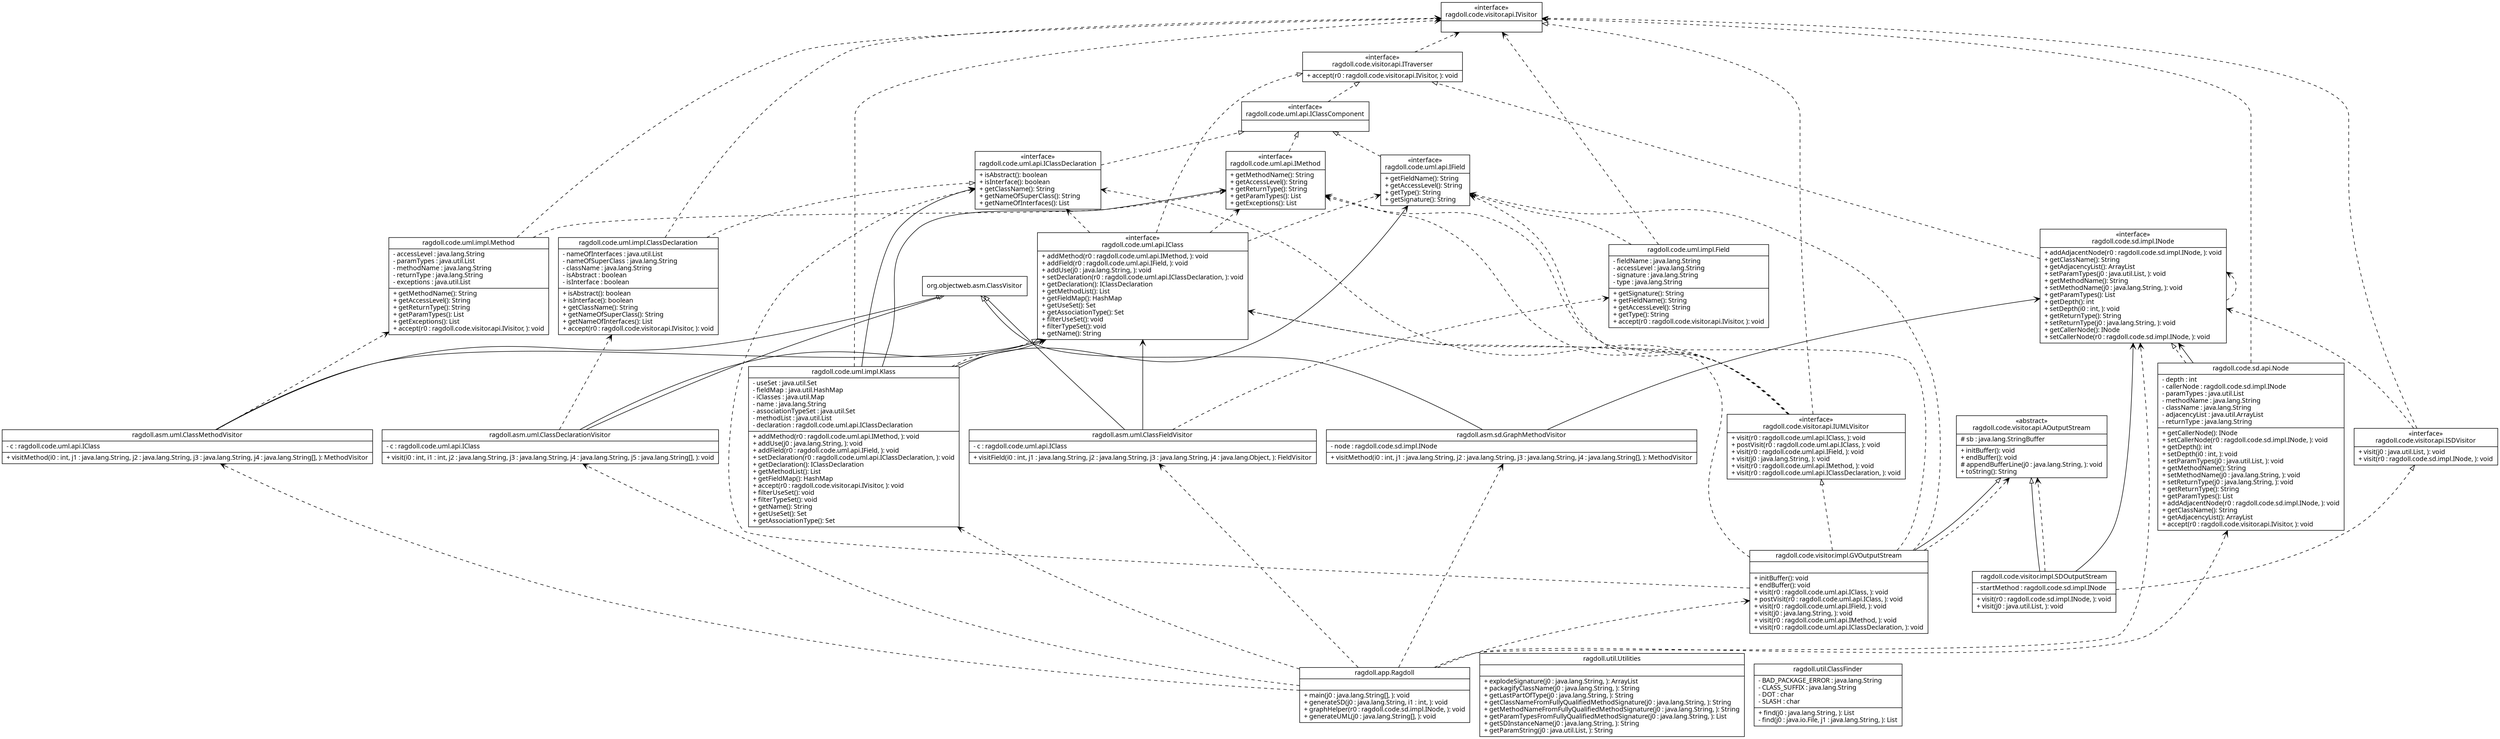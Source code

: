 digraph G {
rankdir=BT;
fontname = "Times New Roman"
fontsize = 12
node [
fontname = "Times New Roman"
fontsize = 12
shape = "record"
]
"ragdoll.code.visitor.api.ISDVisitor" [
label = "{«interface»\nragdoll.code.visitor.api.ISDVisitor|+ visit(j0 : java.util.List, ): void\l+ visit(r0 : ragdoll.code.sd.impl.INode, ): void\l}"
]
edge [
style = "dashed"
arrowhead = "empty"
]
"ragdoll.code.visitor.api.ISDVisitor" -> "ragdoll.code.visitor.api.IVisitor"
edge [
style = "solid"
arrowhead = "empty"
]
edge [
style = "dashed"
arrowhead = "vee"
]
"ragdoll.code.visitor.api.ISDVisitor" -> "ragdoll.code.sd.impl.INode"
edge [
style = "solid"
arrowhead = "vee"
]
"ragdoll.code.uml.api.IClassComponent" [
label = "{«interface»\nragdoll.code.uml.api.IClassComponent|}"
]
edge [
style = "dashed"
arrowhead = "empty"
]
"ragdoll.code.uml.api.IClassComponent" -> "ragdoll.code.visitor.api.ITraverser"
edge [
style = "solid"
arrowhead = "empty"
]
edge [
style = "dashed"
arrowhead = "vee"
]
edge [
style = "solid"
arrowhead = "vee"
]
"ragdoll.app.Ragdoll" [
label = "{ragdoll.app.Ragdoll||+ main(j0 : java.lang.String[], ): void\l+ generateSD(j0 : java.lang.String, i1 : int, ): void\l+ graphHelper(r0 : ragdoll.code.sd.impl.INode, ): void\l+ generateUML(j0 : java.lang.String[], ): void\l}"
]
edge [
style = "dashed"
arrowhead = "empty"
]
edge [
style = "solid"
arrowhead = "empty"
]
edge [
style = "dashed"
arrowhead = "vee"
]
"ragdoll.app.Ragdoll" -> "ragdoll.code.sd.impl.INode"
"ragdoll.app.Ragdoll" -> "ragdoll.code.uml.impl.Klass"
"ragdoll.app.Ragdoll" -> "ragdoll.asm.sd.GraphMethodVisitor"
"ragdoll.app.Ragdoll" -> "ragdoll.asm.uml.ClassFieldVisitor"
"ragdoll.app.Ragdoll" -> "ragdoll.asm.uml.ClassMethodVisitor"
"ragdoll.app.Ragdoll" -> "ragdoll.code.visitor.impl.GVOutputStream"
"ragdoll.app.Ragdoll" -> "ragdoll.code.sd.api.Node"
"ragdoll.app.Ragdoll" -> "ragdoll.asm.uml.ClassDeclarationVisitor"
edge [
style = "solid"
arrowhead = "vee"
]
"ragdoll.code.visitor.api.IVisitor" [
label = "{«interface»\nragdoll.code.visitor.api.IVisitor|}"
]
edge [
style = "dashed"
arrowhead = "empty"
]
edge [
style = "solid"
arrowhead = "empty"
]
edge [
style = "dashed"
arrowhead = "vee"
]
edge [
style = "solid"
arrowhead = "vee"
]
"ragdoll.code.visitor.api.ITraverser" [
label = "{«interface»\nragdoll.code.visitor.api.ITraverser|+ accept(r0 : ragdoll.code.visitor.api.IVisitor, ): void\l}"
]
edge [
style = "dashed"
arrowhead = "empty"
]
edge [
style = "solid"
arrowhead = "empty"
]
edge [
style = "dashed"
arrowhead = "vee"
]
"ragdoll.code.visitor.api.ITraverser" -> "ragdoll.code.visitor.api.IVisitor"
edge [
style = "solid"
arrowhead = "vee"
]
"ragdoll.code.sd.api.Node" [
label = "{ragdoll.code.sd.api.Node|- depth : int\l- callerNode : ragdoll.code.sd.impl.INode\l- paramTypes : java.util.List\l- methodName : java.lang.String\l- className : java.lang.String\l- adjacencyList : java.util.ArrayList\l- returnType : java.lang.String\l|+ getCallerNode(): INode\l+ setCallerNode(r0 : ragdoll.code.sd.impl.INode, ): void\l+ getDepth(): int\l+ setDepth(i0 : int, ): void\l+ setParamTypes(j0 : java.util.List, ): void\l+ getMethodName(): String\l+ setMethodName(j0 : java.lang.String, ): void\l+ setReturnType(j0 : java.lang.String, ): void\l+ getReturnType(): String\l+ getParamTypes(): List\l+ addAdjacentNode(r0 : ragdoll.code.sd.impl.INode, ): void\l+ getClassName(): String\l+ getAdjacencyList(): ArrayList\l+ accept(r0 : ragdoll.code.visitor.api.IVisitor, ): void\l}"
]
edge [
style = "dashed"
arrowhead = "empty"
]
"ragdoll.code.sd.api.Node" -> "ragdoll.code.sd.impl.INode"
edge [
style = "solid"
arrowhead = "empty"
]
edge [
style = "dashed"
arrowhead = "vee"
]
"ragdoll.code.sd.api.Node" -> "ragdoll.code.visitor.api.IVisitor"
edge [
style = "solid"
arrowhead = "vee"
]
"ragdoll.code.sd.api.Node" -> "ragdoll.code.sd.impl.INode"
"ragdoll.code.uml.impl.ClassDeclaration" [
label = "{ragdoll.code.uml.impl.ClassDeclaration|- nameOfInterfaces : java.util.List\l- nameOfSuperClass : java.lang.String\l- className : java.lang.String\l- isAbstract : boolean\l- isInterface : boolean\l|+ isAbstract(): boolean\l+ isInterface(): boolean\l+ getClassName(): String\l+ getNameOfSuperClass(): String\l+ getNameOfInterfaces(): List\l+ accept(r0 : ragdoll.code.visitor.api.IVisitor, ): void\l}"
]
edge [
style = "dashed"
arrowhead = "empty"
]
"ragdoll.code.uml.impl.ClassDeclaration" -> "ragdoll.code.uml.api.IClassDeclaration"
edge [
style = "solid"
arrowhead = "empty"
]
edge [
style = "dashed"
arrowhead = "vee"
]
"ragdoll.code.uml.impl.ClassDeclaration" -> "ragdoll.code.visitor.api.IVisitor"
edge [
style = "solid"
arrowhead = "vee"
]
"ragdoll.code.uml.api.IClass" [
label = "{«interface»\nragdoll.code.uml.api.IClass|+ addMethod(r0 : ragdoll.code.uml.api.IMethod, ): void\l+ addField(r0 : ragdoll.code.uml.api.IField, ): void\l+ addUse(j0 : java.lang.String, ): void\l+ setDeclaration(r0 : ragdoll.code.uml.api.IClassDeclaration, ): void\l+ getDeclaration(): IClassDeclaration\l+ getMethodList(): List\l+ getFieldMap(): HashMap\l+ getUseSet(): Set\l+ getAssociationType(): Set\l+ filterUseSet(): void\l+ filterTypeSet(): void\l+ getName(): String\l}"
]
edge [
style = "dashed"
arrowhead = "empty"
]
"ragdoll.code.uml.api.IClass" -> "ragdoll.code.visitor.api.ITraverser"
edge [
style = "solid"
arrowhead = "empty"
]
edge [
style = "dashed"
arrowhead = "vee"
]
"ragdoll.code.uml.api.IClass" -> "ragdoll.code.uml.api.IMethod"
"ragdoll.code.uml.api.IClass" -> "ragdoll.code.uml.api.IClassDeclaration"
"ragdoll.code.uml.api.IClass" -> "ragdoll.code.uml.api.IField"
edge [
style = "solid"
arrowhead = "vee"
]
"ragdoll.code.uml.api.IMethod" [
label = "{«interface»\nragdoll.code.uml.api.IMethod|+ getMethodName(): String\l+ getAccessLevel(): String\l+ getReturnType(): String\l+ getParamTypes(): List\l+ getExceptions(): List\l}"
]
edge [
style = "dashed"
arrowhead = "empty"
]
"ragdoll.code.uml.api.IMethod" -> "ragdoll.code.uml.api.IClassComponent"
edge [
style = "solid"
arrowhead = "empty"
]
edge [
style = "dashed"
arrowhead = "vee"
]
edge [
style = "solid"
arrowhead = "vee"
]
"ragdoll.code.sd.impl.INode" [
label = "{«interface»\nragdoll.code.sd.impl.INode|+ addAdjacentNode(r0 : ragdoll.code.sd.impl.INode, ): void\l+ getClassName(): String\l+ getAdjacencyList(): ArrayList\l+ setParamTypes(j0 : java.util.List, ): void\l+ getMethodName(): String\l+ setMethodName(j0 : java.lang.String, ): void\l+ getParamTypes(): List\l+ getDepth(): int\l+ setDepth(i0 : int, ): void\l+ getReturnType(): String\l+ setReturnType(j0 : java.lang.String, ): void\l+ getCallerNode(): INode\l+ setCallerNode(r0 : ragdoll.code.sd.impl.INode, ): void\l}"
]
edge [
style = "dashed"
arrowhead = "empty"
]
"ragdoll.code.sd.impl.INode" -> "ragdoll.code.visitor.api.ITraverser"
edge [
style = "solid"
arrowhead = "empty"
]
edge [
style = "dashed"
arrowhead = "vee"
]
"ragdoll.code.sd.impl.INode" -> "ragdoll.code.sd.impl.INode"
edge [
style = "solid"
arrowhead = "vee"
]
"ragdoll.asm.uml.ClassFieldVisitor" [
label = "{ragdoll.asm.uml.ClassFieldVisitor|- c : ragdoll.code.uml.api.IClass\l|+ visitField(i0 : int, j1 : java.lang.String, j2 : java.lang.String, j3 : java.lang.String, j4 : java.lang.Object, ): FieldVisitor\l}"
]
edge [
style = "dashed"
arrowhead = "empty"
]
edge [
style = "solid"
arrowhead = "empty"
]
"ragdoll.asm.uml.ClassFieldVisitor" -> "org.objectweb.asm.ClassVisitor"
edge [
style = "dashed"
arrowhead = "vee"
]
"ragdoll.asm.uml.ClassFieldVisitor" -> "ragdoll.code.uml.impl.Field"
edge [
style = "solid"
arrowhead = "vee"
]
"ragdoll.asm.uml.ClassFieldVisitor" -> "ragdoll.code.uml.api.IClass"
"ragdoll.code.uml.impl.Field" [
label = "{ragdoll.code.uml.impl.Field|- fieldName : java.lang.String\l- accessLevel : java.lang.String\l- signature : java.lang.String\l- type : java.lang.String\l|+ getSignature(): String\l+ getFieldName(): String\l+ getAccessLevel(): String\l+ getType(): String\l+ accept(r0 : ragdoll.code.visitor.api.IVisitor, ): void\l}"
]
edge [
style = "dashed"
arrowhead = "empty"
]
"ragdoll.code.uml.impl.Field" -> "ragdoll.code.uml.api.IField"
edge [
style = "solid"
arrowhead = "empty"
]
edge [
style = "dashed"
arrowhead = "vee"
]
"ragdoll.code.uml.impl.Field" -> "ragdoll.code.visitor.api.IVisitor"
edge [
style = "solid"
arrowhead = "vee"
]
"ragdoll.code.visitor.api.IUMLVisitor" [
label = "{«interface»\nragdoll.code.visitor.api.IUMLVisitor|+ visit(r0 : ragdoll.code.uml.api.IClass, ): void\l+ postVisit(r0 : ragdoll.code.uml.api.IClass, ): void\l+ visit(r0 : ragdoll.code.uml.api.IField, ): void\l+ visit(j0 : java.lang.String, ): void\l+ visit(r0 : ragdoll.code.uml.api.IMethod, ): void\l+ visit(r0 : ragdoll.code.uml.api.IClassDeclaration, ): void\l}"
]
edge [
style = "dashed"
arrowhead = "empty"
]
"ragdoll.code.visitor.api.IUMLVisitor" -> "ragdoll.code.visitor.api.IVisitor"
edge [
style = "solid"
arrowhead = "empty"
]
edge [
style = "dashed"
arrowhead = "vee"
]
"ragdoll.code.visitor.api.IUMLVisitor" -> "ragdoll.code.uml.api.IClass"
"ragdoll.code.visitor.api.IUMLVisitor" -> "ragdoll.code.uml.api.IMethod"
"ragdoll.code.visitor.api.IUMLVisitor" -> "ragdoll.code.uml.api.IClassDeclaration"
"ragdoll.code.visitor.api.IUMLVisitor" -> "ragdoll.code.uml.api.IField"
edge [
style = "solid"
arrowhead = "vee"
]
"ragdoll.code.visitor.impl.GVOutputStream" [
label = "{ragdoll.code.visitor.impl.GVOutputStream||+ initBuffer(): void\l+ endBuffer(): void\l+ visit(r0 : ragdoll.code.uml.api.IClass, ): void\l+ postVisit(r0 : ragdoll.code.uml.api.IClass, ): void\l+ visit(r0 : ragdoll.code.uml.api.IField, ): void\l+ visit(j0 : java.lang.String, ): void\l+ visit(r0 : ragdoll.code.uml.api.IMethod, ): void\l+ visit(r0 : ragdoll.code.uml.api.IClassDeclaration, ): void\l}"
]
edge [
style = "dashed"
arrowhead = "empty"
]
"ragdoll.code.visitor.impl.GVOutputStream" -> "ragdoll.code.visitor.api.IUMLVisitor"
edge [
style = "solid"
arrowhead = "empty"
]
"ragdoll.code.visitor.impl.GVOutputStream" -> "ragdoll.code.visitor.api.AOutputStream"
edge [
style = "dashed"
arrowhead = "vee"
]
"ragdoll.code.visitor.impl.GVOutputStream" -> "ragdoll.code.visitor.api.AOutputStream"
"ragdoll.code.visitor.impl.GVOutputStream" -> "ragdoll.code.uml.api.IClass"
"ragdoll.code.visitor.impl.GVOutputStream" -> "ragdoll.code.uml.api.IMethod"
"ragdoll.code.visitor.impl.GVOutputStream" -> "ragdoll.code.uml.api.IClassDeclaration"
"ragdoll.code.visitor.impl.GVOutputStream" -> "ragdoll.code.uml.api.IField"
edge [
style = "solid"
arrowhead = "vee"
]
"ragdoll.code.visitor.api.AOutputStream" [
label = "{«abstract»\nragdoll.code.visitor.api.AOutputStream|# sb : java.lang.StringBuffer\l|+ initBuffer(): void\l+ endBuffer(): void\l# appendBufferLine(j0 : java.lang.String, ): void\l+ toString(): String\l}"
]
edge [
style = "dashed"
arrowhead = "empty"
]
edge [
style = "solid"
arrowhead = "empty"
]
edge [
style = "dashed"
arrowhead = "vee"
]
edge [
style = "solid"
arrowhead = "vee"
]
"ragdoll.code.uml.impl.Method" [
label = "{ragdoll.code.uml.impl.Method|- accessLevel : java.lang.String\l- paramTypes : java.util.List\l- methodName : java.lang.String\l- returnType : java.lang.String\l- exceptions : java.util.List\l|+ getMethodName(): String\l+ getAccessLevel(): String\l+ getReturnType(): String\l+ getParamTypes(): List\l+ getExceptions(): List\l+ accept(r0 : ragdoll.code.visitor.api.IVisitor, ): void\l}"
]
edge [
style = "dashed"
arrowhead = "empty"
]
"ragdoll.code.uml.impl.Method" -> "ragdoll.code.uml.api.IMethod"
edge [
style = "solid"
arrowhead = "empty"
]
edge [
style = "dashed"
arrowhead = "vee"
]
"ragdoll.code.uml.impl.Method" -> "ragdoll.code.visitor.api.IVisitor"
edge [
style = "solid"
arrowhead = "vee"
]
"ragdoll.util.Utilities" [
label = "{ragdoll.util.Utilities||+ explodeSignature(j0 : java.lang.String, ): ArrayList\l+ packagifyClassName(j0 : java.lang.String, ): String\l+ getLastPartOfType(j0 : java.lang.String, ): String\l+ getClassNameFromFullyQualifiedMethodSignature(j0 : java.lang.String, ): String\l+ getMethodNameFromFullyQualifiedMethodSignature(j0 : java.lang.String, ): String\l+ getParamTypesFromFullyQualifiedMethodSignature(j0 : java.lang.String, ): List\l+ getSDInstanceName(j0 : java.lang.String, ): String\l+ getParamString(j0 : java.util.List, ): String\l}"
]
edge [
style = "dashed"
arrowhead = "empty"
]
edge [
style = "solid"
arrowhead = "empty"
]
edge [
style = "dashed"
arrowhead = "vee"
]
edge [
style = "solid"
arrowhead = "vee"
]
"ragdoll.code.uml.impl.Klass" [
label = "{ragdoll.code.uml.impl.Klass|- useSet : java.util.Set\l- fieldMap : java.util.HashMap\l- iClasses : java.util.Map\l- name : java.lang.String\l- associationTypeSet : java.util.Set\l- methodList : java.util.List\l- declaration : ragdoll.code.uml.api.IClassDeclaration\l|+ addMethod(r0 : ragdoll.code.uml.api.IMethod, ): void\l+ addUse(j0 : java.lang.String, ): void\l+ addField(r0 : ragdoll.code.uml.api.IField, ): void\l+ setDeclaration(r0 : ragdoll.code.uml.api.IClassDeclaration, ): void\l+ getDeclaration(): IClassDeclaration\l+ getMethodList(): List\l+ getFieldMap(): HashMap\l+ accept(r0 : ragdoll.code.visitor.api.IVisitor, ): void\l+ filterUseSet(): void\l+ filterTypeSet(): void\l+ getName(): String\l+ getUseSet(): Set\l+ getAssociationType(): Set\l}"
]
edge [
style = "dashed"
arrowhead = "empty"
]
"ragdoll.code.uml.impl.Klass" -> "ragdoll.code.uml.api.IClass"
edge [
style = "solid"
arrowhead = "empty"
]
edge [
style = "dashed"
arrowhead = "vee"
]
"ragdoll.code.uml.impl.Klass" -> "ragdoll.code.visitor.api.IVisitor"
edge [
style = "solid"
arrowhead = "vee"
]
"ragdoll.code.uml.impl.Klass" -> "ragdoll.code.uml.api.IClass"
"ragdoll.code.uml.impl.Klass" -> "ragdoll.code.uml.api.IMethod"
"ragdoll.code.uml.impl.Klass" -> "ragdoll.code.uml.api.IClassDeclaration"
"ragdoll.code.uml.impl.Klass" -> "ragdoll.code.uml.api.IField"
"ragdoll.asm.sd.GraphMethodVisitor" [
label = "{ragdoll.asm.sd.GraphMethodVisitor|- node : ragdoll.code.sd.impl.INode\l|+ visitMethod(i0 : int, j1 : java.lang.String, j2 : java.lang.String, j3 : java.lang.String, j4 : java.lang.String[], ): MethodVisitor\l}"
]
edge [
style = "dashed"
arrowhead = "empty"
]
edge [
style = "solid"
arrowhead = "empty"
]
"ragdoll.asm.sd.GraphMethodVisitor" -> "org.objectweb.asm.ClassVisitor"
edge [
style = "dashed"
arrowhead = "vee"
]
edge [
style = "solid"
arrowhead = "vee"
]
"ragdoll.asm.sd.GraphMethodVisitor" -> "ragdoll.code.sd.impl.INode"
"ragdoll.asm.uml.ClassMethodVisitor" [
label = "{ragdoll.asm.uml.ClassMethodVisitor|- c : ragdoll.code.uml.api.IClass\l|+ visitMethod(i0 : int, j1 : java.lang.String, j2 : java.lang.String, j3 : java.lang.String, j4 : java.lang.String[], ): MethodVisitor\l}"
]
edge [
style = "dashed"
arrowhead = "empty"
]
edge [
style = "solid"
arrowhead = "empty"
]
"ragdoll.asm.uml.ClassMethodVisitor" -> "org.objectweb.asm.ClassVisitor"
edge [
style = "dashed"
arrowhead = "vee"
]
"ragdoll.asm.uml.ClassMethodVisitor" -> "ragdoll.code.uml.impl.Method"
edge [
style = "solid"
arrowhead = "vee"
]
"ragdoll.asm.uml.ClassMethodVisitor" -> "ragdoll.code.uml.api.IClass"
"ragdoll.util.ClassFinder" [
label = "{ragdoll.util.ClassFinder|- BAD_PACKAGE_ERROR : java.lang.String\l- CLASS_SUFFIX : java.lang.String\l- DOT : char\l- SLASH : char\l|+ find(j0 : java.lang.String, ): List\l- find(j0 : java.io.File, j1 : java.lang.String, ): List\l}"
]
edge [
style = "dashed"
arrowhead = "empty"
]
edge [
style = "solid"
arrowhead = "empty"
]
edge [
style = "dashed"
arrowhead = "vee"
]
edge [
style = "solid"
arrowhead = "vee"
]
"ragdoll.asm.uml.ClassDeclarationVisitor" [
label = "{ragdoll.asm.uml.ClassDeclarationVisitor|- c : ragdoll.code.uml.api.IClass\l|+ visit(i0 : int, i1 : int, j2 : java.lang.String, j3 : java.lang.String, j4 : java.lang.String, j5 : java.lang.String[], ): void\l}"
]
edge [
style = "dashed"
arrowhead = "empty"
]
edge [
style = "solid"
arrowhead = "empty"
]
"ragdoll.asm.uml.ClassDeclarationVisitor" -> "org.objectweb.asm.ClassVisitor"
edge [
style = "dashed"
arrowhead = "vee"
]
"ragdoll.asm.uml.ClassDeclarationVisitor" -> "ragdoll.code.uml.impl.ClassDeclaration"
edge [
style = "solid"
arrowhead = "vee"
]
"ragdoll.asm.uml.ClassDeclarationVisitor" -> "ragdoll.code.uml.api.IClass"
"ragdoll.code.visitor.impl.SDOutputStream" [
label = "{ragdoll.code.visitor.impl.SDOutputStream|- startMethod : ragdoll.code.sd.impl.INode\l|+ visit(r0 : ragdoll.code.sd.impl.INode, ): void\l+ visit(j0 : java.util.List, ): void\l}"
]
edge [
style = "dashed"
arrowhead = "empty"
]
"ragdoll.code.visitor.impl.SDOutputStream" -> "ragdoll.code.visitor.api.ISDVisitor"
edge [
style = "solid"
arrowhead = "empty"
]
"ragdoll.code.visitor.impl.SDOutputStream" -> "ragdoll.code.visitor.api.AOutputStream"
edge [
style = "dashed"
arrowhead = "vee"
]
"ragdoll.code.visitor.impl.SDOutputStream" -> "ragdoll.code.visitor.api.AOutputStream"
edge [
style = "solid"
arrowhead = "vee"
]
"ragdoll.code.visitor.impl.SDOutputStream" -> "ragdoll.code.sd.impl.INode"
"ragdoll.code.uml.api.IClassDeclaration" [
label = "{«interface»\nragdoll.code.uml.api.IClassDeclaration|+ isAbstract(): boolean\l+ isInterface(): boolean\l+ getClassName(): String\l+ getNameOfSuperClass(): String\l+ getNameOfInterfaces(): List\l}"
]
edge [
style = "dashed"
arrowhead = "empty"
]
"ragdoll.code.uml.api.IClassDeclaration" -> "ragdoll.code.uml.api.IClassComponent"
edge [
style = "solid"
arrowhead = "empty"
]
edge [
style = "dashed"
arrowhead = "vee"
]
edge [
style = "solid"
arrowhead = "vee"
]
"ragdoll.code.uml.api.IField" [
label = "{«interface»\nragdoll.code.uml.api.IField|+ getFieldName(): String\l+ getAccessLevel(): String\l+ getType(): String\l+ getSignature(): String\l}"
]
edge [
style = "dashed"
arrowhead = "empty"
]
"ragdoll.code.uml.api.IField" -> "ragdoll.code.uml.api.IClassComponent"
edge [
style = "solid"
arrowhead = "empty"
]
edge [
style = "dashed"
arrowhead = "vee"
]
edge [
style = "solid"
arrowhead = "vee"
]
}

